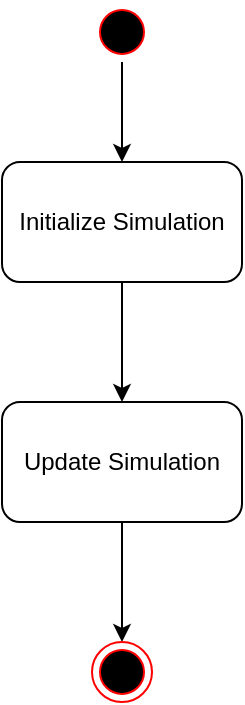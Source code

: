<mxfile version="21.1.7" type="device">
  <diagram name="Page-1" id="e7e014a7-5840-1c2e-5031-d8a46d1fe8dd">
    <mxGraphModel dx="1434" dy="822" grid="1" gridSize="10" guides="1" tooltips="1" connect="1" arrows="1" fold="1" page="1" pageScale="1" pageWidth="1169" pageHeight="826" background="none" math="0" shadow="0">
      <root>
        <mxCell id="0" />
        <mxCell id="1" parent="0" />
        <mxCell id="qVGmkvwKiCx2P1rIay52-44" value="" style="edgeStyle=orthogonalEdgeStyle;rounded=0;orthogonalLoop=1;jettySize=auto;html=1;" edge="1" parent="1" source="qVGmkvwKiCx2P1rIay52-41" target="qVGmkvwKiCx2P1rIay52-43">
          <mxGeometry relative="1" as="geometry" />
        </mxCell>
        <mxCell id="qVGmkvwKiCx2P1rIay52-41" value="" style="ellipse;html=1;shape=startState;fillColor=#000000;strokeColor=#ff0000;" vertex="1" parent="1">
          <mxGeometry x="570" y="40" width="30" height="30" as="geometry" />
        </mxCell>
        <mxCell id="qVGmkvwKiCx2P1rIay52-46" value="" style="edgeStyle=orthogonalEdgeStyle;rounded=0;orthogonalLoop=1;jettySize=auto;html=1;" edge="1" parent="1" source="qVGmkvwKiCx2P1rIay52-43" target="qVGmkvwKiCx2P1rIay52-45">
          <mxGeometry relative="1" as="geometry" />
        </mxCell>
        <mxCell id="qVGmkvwKiCx2P1rIay52-43" value="Initialize Simulation" style="rounded=1;whiteSpace=wrap;html=1;" vertex="1" parent="1">
          <mxGeometry x="525" y="120" width="120" height="60" as="geometry" />
        </mxCell>
        <mxCell id="qVGmkvwKiCx2P1rIay52-48" value="" style="edgeStyle=orthogonalEdgeStyle;rounded=0;orthogonalLoop=1;jettySize=auto;html=1;" edge="1" parent="1" source="qVGmkvwKiCx2P1rIay52-45" target="qVGmkvwKiCx2P1rIay52-47">
          <mxGeometry relative="1" as="geometry" />
        </mxCell>
        <mxCell id="qVGmkvwKiCx2P1rIay52-45" value="Update Simulation" style="rounded=1;whiteSpace=wrap;html=1;" vertex="1" parent="1">
          <mxGeometry x="525" y="240" width="120" height="60" as="geometry" />
        </mxCell>
        <mxCell id="qVGmkvwKiCx2P1rIay52-47" value="" style="ellipse;html=1;shape=endState;fillColor=#000000;strokeColor=#ff0000;" vertex="1" parent="1">
          <mxGeometry x="570" y="360" width="30" height="30" as="geometry" />
        </mxCell>
      </root>
    </mxGraphModel>
  </diagram>
</mxfile>
